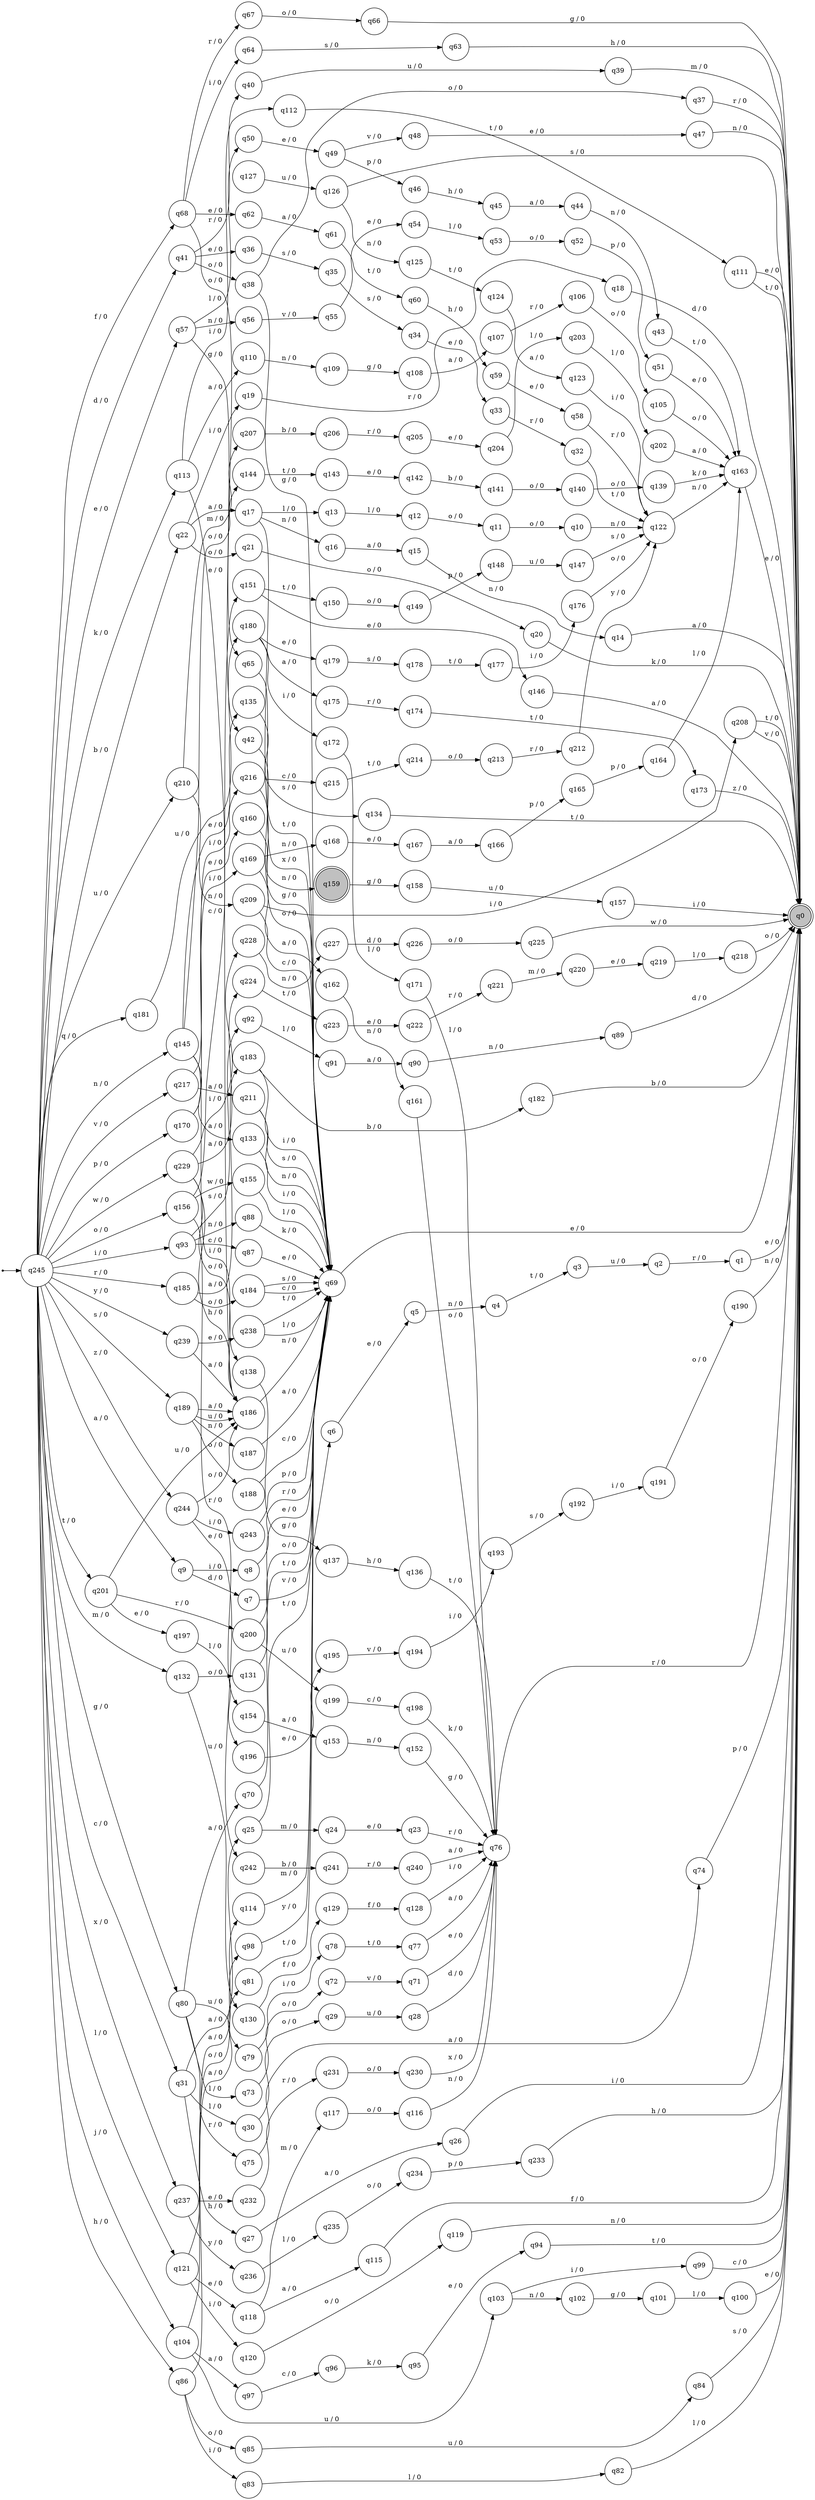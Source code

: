 digraph G {
rankdir=LR;
node [shape=circle];
ini [shape=point];
ini -> q245;
	q244 [label="q244"];
	q239 [label="q239"];
	q238 [label="q238"];
	q237 [label="q237"];
	q236 [label="q236"];
	q230 [label="q230"];
	q227 [label="q227"];
	q219 [label="q219"];
	q217 [label="q217"];
	q214 [label="q214"];
	q211 [label="q211"];
	q209 [label="q209"];
	q208 [label="q208"];
	q205 [label="q205"];
	q200 [label="q200"];
	q197 [label="q197"];
	q194 [label="q194"];
	q192 [label="q192"];
	q191 [label="q191"];
	q182 [label="q182"];
	q180 [label="q180"];
	q177 [label="q177"];
	q175 [label="q175"];
	q188 [label="q188"];
	q174 [label="q174"];
	q168 [label="q168"];
	q166 [label="q166"];
	q164 [label="q164"];
	q163 [label="q163"];
	q189 [label="q189"];
	q160 [label="q160"];
	q158 [label="q158"];
	q157 [label="q157"];
	q225 [label="q225"];
	q206 [label="q206"];
	q155 [label="q155"];
	q154 [label="q154"];
	q153 [label="q153"];
	q151 [label="q151"];
	q148 [label="q148"];
	q165 [label="q165"];
	q147 [label="q147"];
	q193 [label="q193"];
	q145 [label="q145"];
	q195 [label="q195"];
	q159 [label="q159"];
	q159 [shape=doublecircle];
	q159 [style=filled fillcolor=gray];
	q144 [label="q144"];
	q223 [label="q223"];
	q170 [label="q170"];
	q143 [label="q143"];
	q142 [label="q142"];
	q141 [label="q141"];
	q140 [label="q140"];
	q138 [label="q138"];
	q137 [label="q137"];
	q136 [label="q136"];
	q135 [label="q135"];
	q133 [label="q133"];
	q132 [label="q132"];
	q216 [label="q216"];
	q128 [label="q128"];
	q139 [label="q139"];
	q62 [label="q62"];
	q57 [label="q57"];
	q56 [label="q56"];
	q101 [label="q101"];
	q54 [label="q54"];
	q240 [label="q240"];
	q12 [label="q12"];
	q190 [label="q190"];
	q52 [label="q52"];
	q231 [label="q231"];
	q50 [label="q50"];
	q221 [label="q221"];
	q28 [label="q28"];
	q215 [label="q215"];
	q46 [label="q46"];
	q79 [label="q79"];
	q45 [label="q45"];
	q94 [label="q94"];
	q152 [label="q152"];
	q41 [label="q41"];
	q243 [label="q243"];
	q169 [label="q169"];
	q121 [label="q121"];
	q241 [label="q241"];
	q60 [label="q60"];
	q55 [label="q55"];
	q36 [label="q36"];
	q37 [label="q37"];
	q222 [label="q222"];
	q102 [label="q102"];
	q202 [label="q202"];
	q40 [label="q40"];
	q35 [label="q35"];
	q34 [label="q34"];
	q72 [label="q72"];
	q183 [label="q183"];
	q69 [label="q69"];
	q32 [label="q32"];
	q68 [label="q68"];
	q245 [label="q245"];
	q130 [label="q130"];
	q6 [label="q6"];
	q14 [label="q14"];
	q30 [label="q30"];
	q97 [label="q97"];
	q131 [label="q131"];
	q38 [label="q38"];
	q47 [label="q47"];
	q229 [label="q229"];
	q65 [label="q65"];
	q71 [label="q71"];
	q9 [label="q9"];
	q43 [label="q43"];
	q172 [label="q172"];
	q149 [label="q149"];
	q67 [label="q67"];
	q203 [label="q203"];
	q7 [label="q7"];
	q8 [label="q8"];
	q51 [label="q51"];
	q212 [label="q212"];
	q0 [label="q0"];
	q0 [shape=doublecircle];
	q0 [style=filled fillcolor=gray];
	q33 [label="q33"];
	q5 [label="q5"];
	q42 [label="q42"];
	q120 [label="q120"];
	q115 [label="q115"];
	q39 [label="q39"];
	q3 [label="q3"];
	q58 [label="q58"];
	q99 [label="q99"];
	q21 [label="q21"];
	q199 [label="q199"];
	q11 [label="q11"];
	q210 [label="q210"];
	q2 [label="q2"];
	q85 [label="q85"];
	q13 [label="q13"];
	q24 [label="q24"];
	q196 [label="q196"];
	q20 [label="q20"];
	q4 [label="q4"];
	q92 [label="q92"];
	q129 [label="q129"];
	q16 [label="q16"];
	q178 [label="q178"];
	q29 [label="q29"];
	q10 [label="q10"];
	q25 [label="q25"];
	q220 [label="q220"];
	q181 [label="q181"];
	q49 [label="q49"];
	q107 [label="q107"];
	q103 [label="q103"];
	q105 [label="q105"];
	q104 [label="q104"];
	q226 [label="q226"];
	q176 [label="q176"];
	q18 [label="q18"];
	q232 [label="q232"];
	q80 [label="q80"];
	q75 [label="q75"];
	q53 [label="q53"];
	q26 [label="q26"];
	q204 [label="q204"];
	q93 [label="q93"];
	q48 [label="q48"];
	q19 [label="q19"];
	q108 [label="q108"];
	q146 [label="q146"];
	q22 [label="q22"];
	q23 [label="q23"];
	q27 [label="q27"];
	q59 [label="q59"];
	q61 [label="q61"];
	q127 [label="q127"];
	q15 [label="q15"];
	q63 [label="q63"];
	q77 [label="q77"];
	q66 [label="q66"];
	q228 [label="q228"];
	q17 [label="q17"];
	q118 [label="q118"];
	q70 [label="q70"];
	q73 [label="q73"];
	q82 [label="q82"];
	q74 [label="q74"];
	q235 [label="q235"];
	q76 [label="q76"];
	q78 [label="q78"];
	q218 [label="q218"];
	q213 [label="q213"];
	q124 [label="q124"];
	q44 [label="q44"];
	q83 [label="q83"];
	q95 [label="q95"];
	q234 [label="q234"];
	q224 [label="q224"];
	q1 [label="q1"];
	q84 [label="q84"];
	q81 [label="q81"];
	q112 [label="q112"];
	q171 [label="q171"];
	q86 [label="q86"];
	q87 [label="q87"];
	q184 [label="q184"];
	q173 [label="q173"];
	q88 [label="q88"];
	q89 [label="q89"];
	q167 [label="q167"];
	q90 [label="q90"];
	q179 [label="q179"];
	q109 [label="q109"];
	q198 [label="q198"];
	q91 [label="q91"];
	q96 [label="q96"];
	q233 [label="q233"];
	q207 [label="q207"];
	q98 [label="q98"];
	q162 [label="q162"];
	q100 [label="q100"];
	q106 [label="q106"];
	q110 [label="q110"];
	q201 [label="q201"];
	q186 [label="q186"];
	q31 [label="q31"];
	q111 [label="q111"];
	q185 [label="q185"];
	q123 [label="q123"];
	q113 [label="q113"];
	q114 [label="q114"];
	q242 [label="q242"];
	q116 [label="q116"];
	q150 [label="q150"];
	q117 [label="q117"];
	q119 [label="q119"];
	q161 [label="q161"];
	q122 [label="q122"];
	q187 [label="q187"];
	q64 [label="q64"];
	q125 [label="q125"];
	q156 [label="q156"];
	q134 [label="q134"];
	q126 [label="q126"];
	q244 -> q242 [label="e / 0"];
	q244 -> q186 [label="o / 0"];
	q244 -> q243 [label="i / 0"];
	q239 -> q186 [label="a / 0"];
	q239 -> q238 [label="e / 0"];
	q238 -> q69 [label="l / 0"];
	q238 -> q69 [label="t / 0"];
	q237 -> q232 [label="e / 0"];
	q237 -> q236 [label="y / 0"];
	q236 -> q235 [label="l / 0"];
	q230 -> q76 [label="x / 0"];
	q227 -> q226 [label="d / 0"];
	q219 -> q218 [label="l / 0"];
	q217 -> q211 [label="a / 0"];
	q217 -> q216 [label="i / 0"];
	q214 -> q213 [label="o / 0"];
	q211 -> q69 [label="n / 0"];
	q211 -> q69 [label="s / 0"];
	q209 -> q69 [label="c / 0"];
	q209 -> q208 [label="i / 0"];
	q208 -> q0 [label="t / 0"];
	q208 -> q0 [label="v / 0"];
	q205 -> q204 [label="e / 0"];
	q200 -> q69 [label="e / 0"];
	q200 -> q199 [label="u / 0"];
	q197 -> q196 [label="l / 0"];
	q194 -> q193 [label="i / 0"];
	q192 -> q191 [label="i / 0"];
	q191 -> q190 [label="o / 0"];
	q182 -> q0 [label="b / 0"];
	q180 -> q179 [label="e / 0"];
	q180 -> q172 [label="i / 0"];
	q180 -> q175 [label="a / 0"];
	q177 -> q176 [label="i / 0"];
	q175 -> q174 [label="r / 0"];
	q188 -> q69 [label="c / 0"];
	q174 -> q173 [label="t / 0"];
	q168 -> q167 [label="e / 0"];
	q166 -> q165 [label="p / 0"];
	q164 -> q163 [label="l / 0"];
	q163 -> q0 [label="e / 0"];
	q189 -> q186 [label="a / 0"];
	q189 -> q187 [label="n / 0"];
	q189 -> q188 [label="o / 0"];
	q189 -> q186 [label="u / 0"];
	q160 -> q159 [label="n / 0"];
	q158 -> q157 [label="u / 0"];
	q157 -> q0 [label="i / 0"];
	q225 -> q0 [label="w / 0"];
	q206 -> q205 [label="r / 0"];
	q155 -> q69 [label="l / 0"];
	q154 -> q153 [label="a / 0"];
	q153 -> q152 [label="n / 0"];
	q151 -> q146 [label="e / 0"];
	q151 -> q150 [label="t / 0"];
	q148 -> q147 [label="u / 0"];
	q165 -> q164 [label="p / 0"];
	q147 -> q122 [label="s / 0"];
	q193 -> q192 [label="s / 0"];
	q145 -> q133 [label="a / 0"];
	q145 -> q135 [label="e / 0"];
	q145 -> q138 [label="i / 0"];
	q145 -> q144 [label="o / 0"];
	q195 -> q194 [label="v / 0"];
	q159 -> q158 [label="g / 0"];
	q144 -> q143 [label="t / 0"];
	q223 -> q222 [label="e / 0"];
	q170 -> q160 [label="e / 0"];
	q170 -> q169 [label="i / 0"];
	q143 -> q142 [label="e / 0"];
	q142 -> q141 [label="b / 0"];
	q141 -> q140 [label="o / 0"];
	q140 -> q139 [label="o / 0"];
	q138 -> q137 [label="g / 0"];
	q137 -> q136 [label="h / 0"];
	q136 -> q76 [label="t / 0"];
	q135 -> q134 [label="s / 0"];
	q133 -> q69 [label="i / 0"];
	q132 -> q131 [label="o / 0"];
	q132 -> q130 [label="u / 0"];
	q216 -> q215 [label="c / 0"];
	q216 -> q69 [label="o / 0"];
	q128 -> q76 [label="i / 0"];
	q139 -> q163 [label="k / 0"];
	q62 -> q61 [label="a / 0"];
	q57 -> q42 [label="g / 0"];
	q57 -> q50 [label="l / 0"];
	q57 -> q56 [label="n / 0"];
	q56 -> q55 [label="v / 0"];
	q101 -> q100 [label="l / 0"];
	q54 -> q53 [label="l / 0"];
	q240 -> q76 [label="a / 0"];
	q12 -> q11 [label="o / 0"];
	q190 -> q0 [label="n / 0"];
	q52 -> q51 [label="p / 0"];
	q231 -> q230 [label="o / 0"];
	q50 -> q49 [label="e / 0"];
	q221 -> q220 [label="m / 0"];
	q28 -> q76 [label="d / 0"];
	q215 -> q214 [label="t / 0"];
	q46 -> q45 [label="h / 0"];
	q79 -> q78 [label="i / 0"];
	q45 -> q44 [label="a / 0"];
	q94 -> q0 [label="t / 0"];
	q152 -> q76 [label="g / 0"];
	q41 -> q36 [label="e / 0"];
	q41 -> q40 [label="r / 0"];
	q41 -> q38 [label="o / 0"];
	q243 -> q69 [label="p / 0"];
	q169 -> q162 [label="a / 0"];
	q169 -> q168 [label="n / 0"];
	q121 -> q114 [label="a / 0"];
	q121 -> q118 [label="e / 0"];
	q121 -> q120 [label="i / 0"];
	q241 -> q240 [label="r / 0"];
	q60 -> q59 [label="h / 0"];
	q55 -> q54 [label="e / 0"];
	q36 -> q35 [label="s / 0"];
	q37 -> q0 [label="r / 0"];
	q222 -> q221 [label="r / 0"];
	q102 -> q101 [label="g / 0"];
	q202 -> q163 [label="a / 0"];
	q40 -> q39 [label="u / 0"];
	q35 -> q34 [label="s / 0"];
	q34 -> q33 [label="e / 0"];
	q72 -> q71 [label="v / 0"];
	q183 -> q182 [label="b / 0"];
	q183 -> q69 [label="i / 0"];
	q69 -> q0 [label="e / 0"];
	q32 -> q122 [label="t / 0"];
	q68 -> q62 [label="e / 0"];
	q68 -> q67 [label="r / 0"];
	q68 -> q64 [label="i / 0"];
	q68 -> q65 [label="o / 0"];
	q245 -> q132 [label="m / 0"];
	q245 -> q121 [label="l / 0"];
	q245 -> q113 [label="k / 0"];
	q245 -> q104 [label="j / 0"];
	q245 -> q93 [label="i / 0"];
	q245 -> q86 [label="h / 0"];
	q245 -> q80 [label="g / 0"];
	q245 -> q68 [label="f / 0"];
	q245 -> q57 [label="e / 0"];
	q245 -> q41 [label="d / 0"];
	q245 -> q31 [label="c / 0"];
	q245 -> q22 [label="b / 0"];
	q245 -> q9 [label="a / 0"];
	q245 -> q244 [label="z / 0"];
	q245 -> q239 [label="y / 0"];
	q245 -> q237 [label="x / 0"];
	q245 -> q229 [label="w / 0"];
	q245 -> q217 [label="v / 0"];
	q245 -> q210 [label="u / 0"];
	q245 -> q201 [label="t / 0"];
	q245 -> q189 [label="s / 0"];
	q245 -> q185 [label="r / 0"];
	q245 -> q181 [label="q / 0"];
	q245 -> q170 [label="p / 0"];
	q245 -> q156 [label="o / 0"];
	q245 -> q145 [label="n / 0"];
	q130 -> q129 [label="f / 0"];
	q6 -> q5 [label="e / 0"];
	q14 -> q0 [label="a / 0"];
	q30 -> q29 [label="o / 0"];
	q97 -> q96 [label="c / 0"];
	q131 -> q69 [label="o / 0"];
	q38 -> q69 [label="g / 0"];
	q38 -> q37 [label="o / 0"];
	q47 -> q0 [label="n / 0"];
	q229 -> q224 [label="a / 0"];
	q229 -> q186 [label="h / 0"];
	q229 -> q228 [label="i / 0"];
	q229 -> q186 [label="o / 0"];
	q65 -> q69 [label="x / 0"];
	q71 -> q76 [label="e / 0"];
	q9 -> q7 [label="d / 0"];
	q9 -> q8 [label="i / 0"];
	q43 -> q163 [label="t / 0"];
	q172 -> q171 [label="l / 0"];
	q149 -> q148 [label="p / 0"];
	q67 -> q66 [label="o / 0"];
	q203 -> q202 [label="l / 0"];
	q7 -> q6 [label="v / 0"];
	q8 -> q69 [label="r / 0"];
	q51 -> q163 [label="e / 0"];
	q212 -> q122 [label="y / 0"];
	q33 -> q32 [label="r / 0"];
	q5 -> q4 [label="n / 0"];
	q42 -> q69 [label="g / 0"];
	q120 -> q119 [label="o / 0"];
	q115 -> q0 [label="f / 0"];
	q39 -> q0 [label="m / 0"];
	q3 -> q2 [label="u / 0"];
	q58 -> q122 [label="r / 0"];
	q99 -> q0 [label="c / 0"];
	q21 -> q20 [label="o / 0"];
	q199 -> q198 [label="c / 0"];
	q11 -> q10 [label="o / 0"];
	q210 -> q207 [label="m / 0"];
	q210 -> q209 [label="n / 0"];
	q2 -> q1 [label="r / 0"];
	q85 -> q84 [label="u / 0"];
	q13 -> q12 [label="l / 0"];
	q24 -> q23 [label="e / 0"];
	q196 -> q195 [label="e / 0"];
	q20 -> q0 [label="k / 0"];
	q4 -> q3 [label="t / 0"];
	q92 -> q91 [label="l / 0"];
	q129 -> q128 [label="f / 0"];
	q16 -> q15 [label="a / 0"];
	q178 -> q177 [label="t / 0"];
	q29 -> q28 [label="u / 0"];
	q10 -> q122 [label="n / 0"];
	q25 -> q24 [label="m / 0"];
	q25 -> q69 [label="t / 0"];
	q220 -> q219 [label="e / 0"];
	q181 -> q180 [label="u / 0"];
	q49 -> q46 [label="p / 0"];
	q49 -> q48 [label="v / 0"];
	q107 -> q106 [label="r / 0"];
	q103 -> q99 [label="i / 0"];
	q103 -> q102 [label="n / 0"];
	q105 -> q163 [label="o / 0"];
	q104 -> q97 [label="a / 0"];
	q104 -> q98 [label="o / 0"];
	q104 -> q103 [label="u / 0"];
	q226 -> q225 [label="o / 0"];
	q176 -> q122 [label="o / 0"];
	q18 -> q0 [label="d / 0"];
	q232 -> q231 [label="r / 0"];
	q80 -> q70 [label="a / 0"];
	q80 -> q73 [label="l / 0"];
	q80 -> q75 [label="r / 0"];
	q80 -> q79 [label="u / 0"];
	q75 -> q74 [label="a / 0"];
	q53 -> q52 [label="o / 0"];
	q26 -> q0 [label="i / 0"];
	q204 -> q203 [label="l / 0"];
	q93 -> q87 [label="c / 0"];
	q93 -> q88 [label="n / 0"];
	q93 -> q92 [label="s / 0"];
	q48 -> q47 [label="e / 0"];
	q19 -> q18 [label="r / 0"];
	q108 -> q107 [label="a / 0"];
	q146 -> q0 [label="a / 0"];
	q22 -> q17 [label="a / 0"];
	q22 -> q19 [label="i / 0"];
	q22 -> q21 [label="o / 0"];
	q23 -> q76 [label="r / 0"];
	q27 -> q26 [label="a / 0"];
	q59 -> q58 [label="e / 0"];
	q61 -> q60 [label="t / 0"];
	q127 -> q126 [label="u / 0"];
	q15 -> q14 [label="n / 0"];
	q63 -> q0 [label="h / 0"];
	q77 -> q76 [label="a / 0"];
	q66 -> q0 [label="g / 0"];
	q228 -> q227 [label="n / 0"];
	q17 -> q13 [label="l / 0"];
	q17 -> q16 [label="n / 0"];
	q17 -> q69 [label="t / 0"];
	q118 -> q115 [label="a / 0"];
	q118 -> q117 [label="m / 0"];
	q70 -> q69 [label="t / 0"];
	q73 -> q72 [label="o / 0"];
	q82 -> q0 [label="l / 0"];
	q74 -> q0 [label="p / 0"];
	q235 -> q234 [label="o / 0"];
	q76 -> q0 [label="r / 0"];
	q78 -> q77 [label="t / 0"];
	q218 -> q0 [label="o / 0"];
	q213 -> q212 [label="r / 0"];
	q124 -> q123 [label="a / 0"];
	q44 -> q43 [label="n / 0"];
	q83 -> q82 [label="l / 0"];
	q95 -> q94 [label="e / 0"];
	q234 -> q233 [label="p / 0"];
	q224 -> q223 [label="t / 0"];
	q1 -> q0 [label="e / 0"];
	q84 -> q0 [label="s / 0"];
	q81 -> q69 [label="t / 0"];
	q112 -> q111 [label="t / 0"];
	q171 -> q76 [label="l / 0"];
	q86 -> q81 [label="a / 0"];
	q86 -> q83 [label="i / 0"];
	q86 -> q85 [label="o / 0"];
	q87 -> q69 [label="e / 0"];
	q184 -> q69 [label="c / 0"];
	q184 -> q69 [label="s / 0"];
	q173 -> q0 [label="z / 0"];
	q88 -> q69 [label="k / 0"];
	q89 -> q0 [label="d / 0"];
	q167 -> q166 [label="a / 0"];
	q90 -> q89 [label="n / 0"];
	q179 -> q178 [label="s / 0"];
	q109 -> q108 [label="g / 0"];
	q198 -> q76 [label="k / 0"];
	q91 -> q90 [label="a / 0"];
	q96 -> q95 [label="k / 0"];
	q233 -> q0 [label="h / 0"];
	q207 -> q206 [label="b / 0"];
	q98 -> q69 [label="y / 0"];
	q162 -> q161 [label="n / 0"];
	q100 -> q0 [label="e / 0"];
	q106 -> q105 [label="o / 0"];
	q110 -> q109 [label="n / 0"];
	q201 -> q197 [label="e / 0"];
	q201 -> q200 [label="r / 0"];
	q201 -> q186 [label="u / 0"];
	q186 -> q69 [label="n / 0"];
	q31 -> q25 [label="a / 0"];
	q31 -> q27 [label="h / 0"];
	q31 -> q30 [label="l / 0"];
	q111 -> q0 [label="e / 0"];
	q111 -> q0 [label="t / 0"];
	q185 -> q183 [label="a / 0"];
	q185 -> q184 [label="o / 0"];
	q123 -> q122 [label="i / 0"];
	q113 -> q110 [label="a / 0"];
	q113 -> q186 [label="e / 0"];
	q113 -> q112 [label="i / 0"];
	q114 -> q69 [label="m / 0"];
	q242 -> q241 [label="b / 0"];
	q116 -> q76 [label="n / 0"];
	q150 -> q149 [label="o / 0"];
	q117 -> q116 [label="o / 0"];
	q119 -> q0 [label="n / 0"];
	q161 -> q76 [label="o / 0"];
	q122 -> q163 [label="n / 0"];
	q187 -> q69 [label="a / 0"];
	q64 -> q63 [label="s / 0"];
	q125 -> q124 [label="t / 0"];
	q156 -> q151 [label="c / 0"];
	q156 -> q154 [label="r / 0"];
	q156 -> q155 [label="w / 0"];
	q134 -> q0 [label="t / 0"];
	q126 -> q125 [label="n / 0"];
	q126 -> q0 [label="s / 0"];
}
